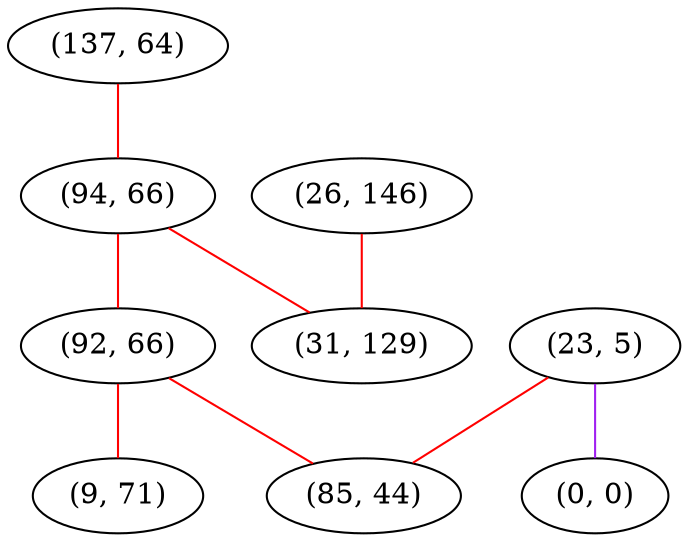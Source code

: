 graph "" {
"(137, 64)";
"(23, 5)";
"(26, 146)";
"(94, 66)";
"(92, 66)";
"(0, 0)";
"(85, 44)";
"(9, 71)";
"(31, 129)";
"(137, 64)" -- "(94, 66)"  [color=red, key=0, weight=1];
"(23, 5)" -- "(85, 44)"  [color=red, key=0, weight=1];
"(23, 5)" -- "(0, 0)"  [color=purple, key=0, weight=4];
"(26, 146)" -- "(31, 129)"  [color=red, key=0, weight=1];
"(94, 66)" -- "(92, 66)"  [color=red, key=0, weight=1];
"(94, 66)" -- "(31, 129)"  [color=red, key=0, weight=1];
"(92, 66)" -- "(85, 44)"  [color=red, key=0, weight=1];
"(92, 66)" -- "(9, 71)"  [color=red, key=0, weight=1];
}
